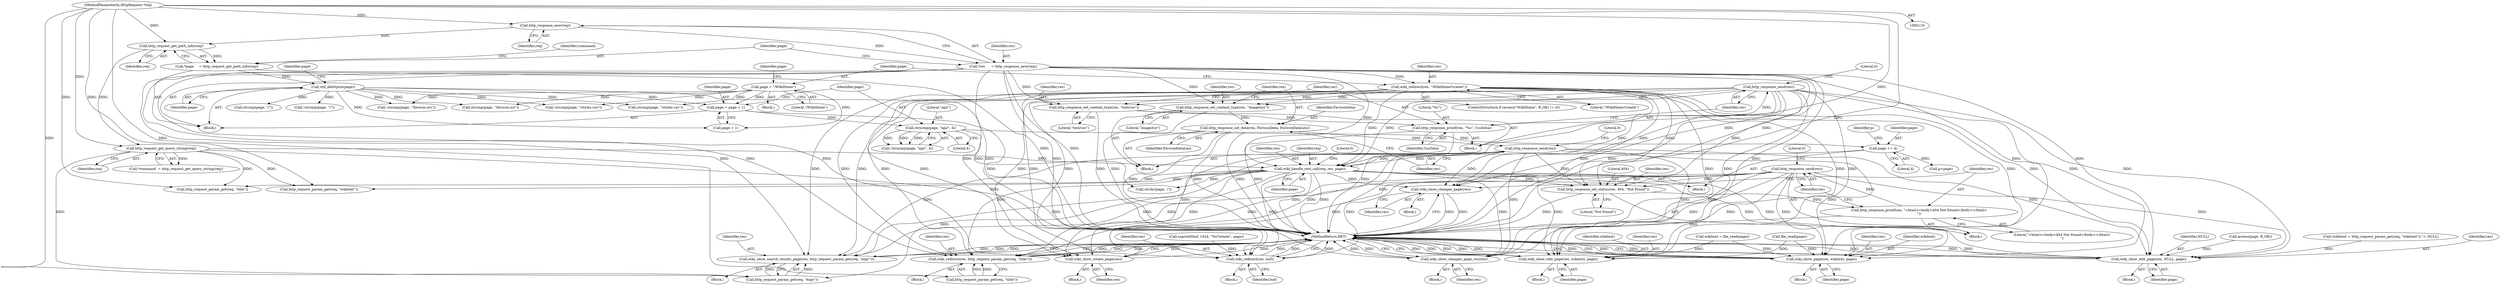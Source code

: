 digraph "0_didiwiki_5e5c796617e1712905dc5462b94bd5e6c08d15ea@API" {
"1000241" [label="(Call,http_response_send(res))"];
"1000238" [label="(Call,http_response_printf(res, \"<html><body>404 Not Found</body></html>\n\"))"];
"1000234" [label="(Call,http_response_set_status(res, 404, \"Not Found\"))"];
"1000223" [label="(Call,wiki_handle_rest_call(req, res, page))"];
"1000126" [label="(Call,http_request_get_query_string(req))"];
"1000121" [label="(Call,http_request_get_path_info(req))"];
"1000116" [label="(Call,http_response_new(req))"];
"1000111" [label="(MethodParameterIn,HttpRequest *req)"];
"1000165" [label="(Call,http_response_send(res))"];
"1000161" [label="(Call,http_response_printf(res, \"%s\", CssData))"];
"1000158" [label="(Call,http_response_set_content_type(res, \"text/css\"))"];
"1000114" [label="(Call,*res      = http_response_new(req))"];
"1000146" [label="(Call,wiki_redirect(res, \"/WikiHome?create\"))"];
"1000182" [label="(Call,http_response_send(res))"];
"1000178" [label="(Call,http_response_set_data(res, FaviconData, FaviconDataLen))"];
"1000175" [label="(Call,http_response_set_content_type(res, \"image/ico\"))"];
"1000199" [label="(Call,page += 4)"];
"1000193" [label="(Call,strncmp(page, \"api/\", 4))"];
"1000186" [label="(Call,page = page + 1)"];
"1000149" [label="(Call,page = \"/WikiHome\")"];
"1000132" [label="(Call,util_dehttpize(page))"];
"1000119" [label="(Call,*page     = http_request_get_path_info(req))"];
"1000251" [label="(Call,wiki_show_changes_page(res))"];
"1000260" [label="(Call,wiki_show_changes_page_rss(res))"];
"1000269" [label="(Call,wiki_show_search_results_page(res, http_request_param_get(req, \"expr\")))"];
"1000290" [label="(Call,wiki_redirect(res, http_request_param_get(req, \"title\")))"];
"1000297" [label="(Call,wiki_show_create_page(res))"];
"1000330" [label="(Call,wiki_show_edit_page(res, wikitext, page))"];
"1000336" [label="(Call,wiki_show_page(res, wikitext, page))"];
"1000348" [label="(Call,wiki_show_edit_page(res, NULL, page))"];
"1000360" [label="(Call,wiki_redirect(res, buf))"];
"1000183" [label="(Identifier,res)"];
"1000179" [label="(Identifier,res)"];
"1000168" [label="(Literal,0)"];
"1000223" [label="(Call,wiki_handle_rest_call(req, res, page))"];
"1000159" [label="(Identifier,res)"];
"1000137" [label="(Identifier,page)"];
"1000296" [label="(Block,)"];
"1000150" [label="(Identifier,page)"];
"1000302" [label="(Call,(wikitext = http_request_param_get(req, \"wikitext\")) != NULL)"];
"1000140" [label="(ControlStructure,if (access(\"WikiHome\", R_OK) != 0))"];
"1000162" [label="(Identifier,res)"];
"1000244" [label="(Literal,0)"];
"1000187" [label="(Identifier,page)"];
"1000196" [label="(Literal,4)"];
"1000230" [label="(Call,strchr(page, '/'))"];
"1000330" [label="(Call,wiki_show_edit_page(res, wikitext, page))"];
"1000185" [label="(Literal,0)"];
"1000351" [label="(Identifier,page)"];
"1000157" [label="(Block,)"];
"1000139" [label="(Block,)"];
"1000147" [label="(Identifier,res)"];
"1000348" [label="(Call,wiki_show_edit_page(res, NULL, page))"];
"1000178" [label="(Call,http_response_set_data(res, FaviconData, FaviconDataLen))"];
"1000335" [label="(Block,)"];
"1000268" [label="(Block,)"];
"1000199" [label="(Call,page += 4)"];
"1000193" [label="(Call,strncmp(page, \"api/\", 4))"];
"1000226" [label="(Identifier,page)"];
"1000242" [label="(Identifier,res)"];
"1000117" [label="(Identifier,req)"];
"1000285" [label="(Call,http_request_param_get(req, \"title\"))"];
"1000298" [label="(Identifier,res)"];
"1000175" [label="(Call,http_response_set_content_type(res, \"image/ico\"))"];
"1000120" [label="(Identifier,page)"];
"1000337" [label="(Identifier,res)"];
"1000194" [label="(Identifier,page)"];
"1000163" [label="(Literal,\"%s\")"];
"1000171" [label="(Call,strcmp(page, \"/favicon.ico\"))"];
"1000320" [label="(Call,wikitext = file_read(page))"];
"1000181" [label="(Identifier,FaviconDataLen)"];
"1000322" [label="(Call,file_read(page))"];
"1000259" [label="(Block,)"];
"1000126" [label="(Call,http_request_get_query_string(req))"];
"1000339" [label="(Identifier,page)"];
"1000234" [label="(Call,http_response_set_status(res, 404, \"Not Found\"))"];
"1000250" [label="(Block,)"];
"1000271" [label="(Call,http_request_param_get(req, \"expr\"))"];
"1000192" [label="(Call,!strncmp(page, \"api/\", 4))"];
"1000305" [label="(Call,http_request_param_get(req, \"wikitext\"))"];
"1000225" [label="(Identifier,res)"];
"1000186" [label="(Call,page = page + 1)"];
"1000292" [label="(Call,http_request_param_get(req, \"title\"))"];
"1000119" [label="(Call,*page     = http_request_get_path_info(req))"];
"1000349" [label="(Identifier,res)"];
"1000241" [label="(Call,http_response_send(res))"];
"1000350" [label="(Identifier,NULL)"];
"1000236" [label="(Literal,404)"];
"1000148" [label="(Literal,\"/WikiHome?create\")"];
"1000270" [label="(Identifier,res)"];
"1000353" [label="(Block,)"];
"1000261" [label="(Identifier,res)"];
"1000269" [label="(Call,wiki_show_search_results_page(res, http_request_param_get(req, \"expr\")))"];
"1000362" [label="(Identifier,buf)"];
"1000233" [label="(Block,)"];
"1000151" [label="(Literal,\"/WikiHome\")"];
"1000237" [label="(Literal,\"Not Found\")"];
"1000201" [label="(Literal,4)"];
"1000336" [label="(Call,wiki_show_page(res, wikitext, page))"];
"1000136" [label="(Call,strcmp(page, \"/\"))"];
"1000132" [label="(Call,util_dehttpize(page))"];
"1000333" [label="(Identifier,page)"];
"1000166" [label="(Identifier,res)"];
"1000135" [label="(Call,!strcmp(page, \"/\"))"];
"1000240" [label="(Literal,\"<html><body>404 Not Found</body></html>\n\")"];
"1000114" [label="(Call,*res      = http_response_new(req))"];
"1000154" [label="(Call,strcmp(page, \"/styles.css\"))"];
"1000177" [label="(Literal,\"image/ico\")"];
"1000122" [label="(Identifier,req)"];
"1000347" [label="(Block,)"];
"1000363" [label="(MethodReturn,RET)"];
"1000133" [label="(Identifier,page)"];
"1000290" [label="(Call,wiki_redirect(res, http_request_param_get(req, \"title\")))"];
"1000238" [label="(Call,http_response_printf(res, \"<html><body>404 Not Found</body></html>\n\"))"];
"1000170" [label="(Call,!strcmp(page, \"/favicon.ico\"))"];
"1000164" [label="(Identifier,CssData)"];
"1000180" [label="(Identifier,FaviconData)"];
"1000297" [label="(Call,wiki_show_create_page(res))"];
"1000112" [label="(Block,)"];
"1000146" [label="(Call,wiki_redirect(res, \"/WikiHome?create\"))"];
"1000116" [label="(Call,http_response_new(req))"];
"1000161" [label="(Call,http_response_printf(res, \"%s\", CssData))"];
"1000360" [label="(Call,wiki_redirect(res, buf))"];
"1000204" [label="(Identifier,p)"];
"1000361" [label="(Identifier,res)"];
"1000235" [label="(Identifier,res)"];
"1000289" [label="(Block,)"];
"1000315" [label="(Call,access(page, R_OK))"];
"1000111" [label="(MethodParameterIn,HttpRequest *req)"];
"1000203" [label="(Call,p=page)"];
"1000155" [label="(Identifier,page)"];
"1000332" [label="(Identifier,wikitext)"];
"1000251" [label="(Call,wiki_show_changes_page(res))"];
"1000153" [label="(Call,!strcmp(page, \"/styles.css\"))"];
"1000174" [label="(Block,)"];
"1000224" [label="(Identifier,req)"];
"1000115" [label="(Identifier,res)"];
"1000125" [label="(Identifier,command)"];
"1000121" [label="(Call,http_request_get_path_info(req))"];
"1000239" [label="(Identifier,res)"];
"1000160" [label="(Literal,\"text/css\")"];
"1000176" [label="(Identifier,res)"];
"1000127" [label="(Identifier,req)"];
"1000165" [label="(Call,http_response_send(res))"];
"1000195" [label="(Literal,\"api/\")"];
"1000329" [label="(Block,)"];
"1000188" [label="(Call,page + 1)"];
"1000158" [label="(Call,http_response_set_content_type(res, \"text/css\"))"];
"1000200" [label="(Identifier,page)"];
"1000355" [label="(Call,snprintf(buf, 1024, \"%s?create\", page))"];
"1000228" [label="(Literal,0)"];
"1000338" [label="(Identifier,wikitext)"];
"1000149" [label="(Call,page = \"/WikiHome\")"];
"1000331" [label="(Identifier,res)"];
"1000252" [label="(Identifier,res)"];
"1000291" [label="(Identifier,res)"];
"1000260" [label="(Call,wiki_show_changes_page_rss(res))"];
"1000197" [label="(Block,)"];
"1000182" [label="(Call,http_response_send(res))"];
"1000124" [label="(Call,*command  = http_request_get_query_string(req))"];
"1000241" -> "1000233"  [label="AST: "];
"1000241" -> "1000242"  [label="CFG: "];
"1000242" -> "1000241"  [label="AST: "];
"1000244" -> "1000241"  [label="CFG: "];
"1000241" -> "1000363"  [label="DDG: "];
"1000238" -> "1000241"  [label="DDG: "];
"1000241" -> "1000251"  [label="DDG: "];
"1000241" -> "1000260"  [label="DDG: "];
"1000241" -> "1000269"  [label="DDG: "];
"1000241" -> "1000290"  [label="DDG: "];
"1000241" -> "1000297"  [label="DDG: "];
"1000241" -> "1000330"  [label="DDG: "];
"1000241" -> "1000336"  [label="DDG: "];
"1000241" -> "1000348"  [label="DDG: "];
"1000241" -> "1000360"  [label="DDG: "];
"1000238" -> "1000233"  [label="AST: "];
"1000238" -> "1000240"  [label="CFG: "];
"1000239" -> "1000238"  [label="AST: "];
"1000240" -> "1000238"  [label="AST: "];
"1000242" -> "1000238"  [label="CFG: "];
"1000238" -> "1000363"  [label="DDG: "];
"1000234" -> "1000238"  [label="DDG: "];
"1000234" -> "1000233"  [label="AST: "];
"1000234" -> "1000237"  [label="CFG: "];
"1000235" -> "1000234"  [label="AST: "];
"1000236" -> "1000234"  [label="AST: "];
"1000237" -> "1000234"  [label="AST: "];
"1000239" -> "1000234"  [label="CFG: "];
"1000234" -> "1000363"  [label="DDG: "];
"1000223" -> "1000234"  [label="DDG: "];
"1000165" -> "1000234"  [label="DDG: "];
"1000114" -> "1000234"  [label="DDG: "];
"1000146" -> "1000234"  [label="DDG: "];
"1000182" -> "1000234"  [label="DDG: "];
"1000223" -> "1000197"  [label="AST: "];
"1000223" -> "1000226"  [label="CFG: "];
"1000224" -> "1000223"  [label="AST: "];
"1000225" -> "1000223"  [label="AST: "];
"1000226" -> "1000223"  [label="AST: "];
"1000228" -> "1000223"  [label="CFG: "];
"1000223" -> "1000363"  [label="DDG: "];
"1000223" -> "1000363"  [label="DDG: "];
"1000126" -> "1000223"  [label="DDG: "];
"1000111" -> "1000223"  [label="DDG: "];
"1000165" -> "1000223"  [label="DDG: "];
"1000114" -> "1000223"  [label="DDG: "];
"1000146" -> "1000223"  [label="DDG: "];
"1000182" -> "1000223"  [label="DDG: "];
"1000199" -> "1000223"  [label="DDG: "];
"1000223" -> "1000230"  [label="DDG: "];
"1000223" -> "1000251"  [label="DDG: "];
"1000223" -> "1000260"  [label="DDG: "];
"1000223" -> "1000269"  [label="DDG: "];
"1000223" -> "1000271"  [label="DDG: "];
"1000223" -> "1000285"  [label="DDG: "];
"1000223" -> "1000290"  [label="DDG: "];
"1000223" -> "1000297"  [label="DDG: "];
"1000223" -> "1000305"  [label="DDG: "];
"1000223" -> "1000330"  [label="DDG: "];
"1000223" -> "1000336"  [label="DDG: "];
"1000223" -> "1000348"  [label="DDG: "];
"1000223" -> "1000360"  [label="DDG: "];
"1000126" -> "1000124"  [label="AST: "];
"1000126" -> "1000127"  [label="CFG: "];
"1000127" -> "1000126"  [label="AST: "];
"1000124" -> "1000126"  [label="CFG: "];
"1000126" -> "1000363"  [label="DDG: "];
"1000126" -> "1000124"  [label="DDG: "];
"1000121" -> "1000126"  [label="DDG: "];
"1000111" -> "1000126"  [label="DDG: "];
"1000126" -> "1000271"  [label="DDG: "];
"1000126" -> "1000285"  [label="DDG: "];
"1000126" -> "1000305"  [label="DDG: "];
"1000121" -> "1000119"  [label="AST: "];
"1000121" -> "1000122"  [label="CFG: "];
"1000122" -> "1000121"  [label="AST: "];
"1000119" -> "1000121"  [label="CFG: "];
"1000121" -> "1000119"  [label="DDG: "];
"1000116" -> "1000121"  [label="DDG: "];
"1000111" -> "1000121"  [label="DDG: "];
"1000116" -> "1000114"  [label="AST: "];
"1000116" -> "1000117"  [label="CFG: "];
"1000117" -> "1000116"  [label="AST: "];
"1000114" -> "1000116"  [label="CFG: "];
"1000116" -> "1000114"  [label="DDG: "];
"1000111" -> "1000116"  [label="DDG: "];
"1000111" -> "1000110"  [label="AST: "];
"1000111" -> "1000363"  [label="DDG: "];
"1000111" -> "1000271"  [label="DDG: "];
"1000111" -> "1000285"  [label="DDG: "];
"1000111" -> "1000292"  [label="DDG: "];
"1000111" -> "1000305"  [label="DDG: "];
"1000165" -> "1000157"  [label="AST: "];
"1000165" -> "1000166"  [label="CFG: "];
"1000166" -> "1000165"  [label="AST: "];
"1000168" -> "1000165"  [label="CFG: "];
"1000165" -> "1000363"  [label="DDG: "];
"1000161" -> "1000165"  [label="DDG: "];
"1000165" -> "1000175"  [label="DDG: "];
"1000165" -> "1000251"  [label="DDG: "];
"1000165" -> "1000260"  [label="DDG: "];
"1000165" -> "1000269"  [label="DDG: "];
"1000165" -> "1000290"  [label="DDG: "];
"1000165" -> "1000297"  [label="DDG: "];
"1000165" -> "1000330"  [label="DDG: "];
"1000165" -> "1000336"  [label="DDG: "];
"1000165" -> "1000348"  [label="DDG: "];
"1000165" -> "1000360"  [label="DDG: "];
"1000161" -> "1000157"  [label="AST: "];
"1000161" -> "1000164"  [label="CFG: "];
"1000162" -> "1000161"  [label="AST: "];
"1000163" -> "1000161"  [label="AST: "];
"1000164" -> "1000161"  [label="AST: "];
"1000166" -> "1000161"  [label="CFG: "];
"1000161" -> "1000363"  [label="DDG: "];
"1000161" -> "1000363"  [label="DDG: "];
"1000158" -> "1000161"  [label="DDG: "];
"1000158" -> "1000157"  [label="AST: "];
"1000158" -> "1000160"  [label="CFG: "];
"1000159" -> "1000158"  [label="AST: "];
"1000160" -> "1000158"  [label="AST: "];
"1000162" -> "1000158"  [label="CFG: "];
"1000158" -> "1000363"  [label="DDG: "];
"1000114" -> "1000158"  [label="DDG: "];
"1000146" -> "1000158"  [label="DDG: "];
"1000114" -> "1000112"  [label="AST: "];
"1000115" -> "1000114"  [label="AST: "];
"1000120" -> "1000114"  [label="CFG: "];
"1000114" -> "1000363"  [label="DDG: "];
"1000114" -> "1000146"  [label="DDG: "];
"1000114" -> "1000175"  [label="DDG: "];
"1000114" -> "1000251"  [label="DDG: "];
"1000114" -> "1000260"  [label="DDG: "];
"1000114" -> "1000269"  [label="DDG: "];
"1000114" -> "1000290"  [label="DDG: "];
"1000114" -> "1000297"  [label="DDG: "];
"1000114" -> "1000330"  [label="DDG: "];
"1000114" -> "1000336"  [label="DDG: "];
"1000114" -> "1000348"  [label="DDG: "];
"1000114" -> "1000360"  [label="DDG: "];
"1000146" -> "1000140"  [label="AST: "];
"1000146" -> "1000148"  [label="CFG: "];
"1000147" -> "1000146"  [label="AST: "];
"1000148" -> "1000146"  [label="AST: "];
"1000150" -> "1000146"  [label="CFG: "];
"1000146" -> "1000363"  [label="DDG: "];
"1000146" -> "1000175"  [label="DDG: "];
"1000146" -> "1000251"  [label="DDG: "];
"1000146" -> "1000260"  [label="DDG: "];
"1000146" -> "1000269"  [label="DDG: "];
"1000146" -> "1000290"  [label="DDG: "];
"1000146" -> "1000297"  [label="DDG: "];
"1000146" -> "1000330"  [label="DDG: "];
"1000146" -> "1000336"  [label="DDG: "];
"1000146" -> "1000348"  [label="DDG: "];
"1000146" -> "1000360"  [label="DDG: "];
"1000182" -> "1000174"  [label="AST: "];
"1000182" -> "1000183"  [label="CFG: "];
"1000183" -> "1000182"  [label="AST: "];
"1000185" -> "1000182"  [label="CFG: "];
"1000182" -> "1000363"  [label="DDG: "];
"1000178" -> "1000182"  [label="DDG: "];
"1000182" -> "1000251"  [label="DDG: "];
"1000182" -> "1000260"  [label="DDG: "];
"1000182" -> "1000269"  [label="DDG: "];
"1000182" -> "1000290"  [label="DDG: "];
"1000182" -> "1000297"  [label="DDG: "];
"1000182" -> "1000330"  [label="DDG: "];
"1000182" -> "1000336"  [label="DDG: "];
"1000182" -> "1000348"  [label="DDG: "];
"1000182" -> "1000360"  [label="DDG: "];
"1000178" -> "1000174"  [label="AST: "];
"1000178" -> "1000181"  [label="CFG: "];
"1000179" -> "1000178"  [label="AST: "];
"1000180" -> "1000178"  [label="AST: "];
"1000181" -> "1000178"  [label="AST: "];
"1000183" -> "1000178"  [label="CFG: "];
"1000178" -> "1000363"  [label="DDG: "];
"1000178" -> "1000363"  [label="DDG: "];
"1000178" -> "1000363"  [label="DDG: "];
"1000175" -> "1000178"  [label="DDG: "];
"1000175" -> "1000174"  [label="AST: "];
"1000175" -> "1000177"  [label="CFG: "];
"1000176" -> "1000175"  [label="AST: "];
"1000177" -> "1000175"  [label="AST: "];
"1000179" -> "1000175"  [label="CFG: "];
"1000175" -> "1000363"  [label="DDG: "];
"1000199" -> "1000197"  [label="AST: "];
"1000199" -> "1000201"  [label="CFG: "];
"1000200" -> "1000199"  [label="AST: "];
"1000201" -> "1000199"  [label="AST: "];
"1000204" -> "1000199"  [label="CFG: "];
"1000193" -> "1000199"  [label="DDG: "];
"1000199" -> "1000203"  [label="DDG: "];
"1000193" -> "1000192"  [label="AST: "];
"1000193" -> "1000196"  [label="CFG: "];
"1000194" -> "1000193"  [label="AST: "];
"1000195" -> "1000193"  [label="AST: "];
"1000196" -> "1000193"  [label="AST: "];
"1000192" -> "1000193"  [label="CFG: "];
"1000193" -> "1000192"  [label="DDG: "];
"1000193" -> "1000192"  [label="DDG: "];
"1000193" -> "1000192"  [label="DDG: "];
"1000186" -> "1000193"  [label="DDG: "];
"1000193" -> "1000230"  [label="DDG: "];
"1000186" -> "1000112"  [label="AST: "];
"1000186" -> "1000188"  [label="CFG: "];
"1000187" -> "1000186"  [label="AST: "];
"1000188" -> "1000186"  [label="AST: "];
"1000194" -> "1000186"  [label="CFG: "];
"1000186" -> "1000363"  [label="DDG: "];
"1000149" -> "1000186"  [label="DDG: "];
"1000132" -> "1000186"  [label="DDG: "];
"1000149" -> "1000139"  [label="AST: "];
"1000149" -> "1000151"  [label="CFG: "];
"1000150" -> "1000149"  [label="AST: "];
"1000151" -> "1000149"  [label="AST: "];
"1000155" -> "1000149"  [label="CFG: "];
"1000149" -> "1000153"  [label="DDG: "];
"1000149" -> "1000154"  [label="DDG: "];
"1000149" -> "1000170"  [label="DDG: "];
"1000149" -> "1000171"  [label="DDG: "];
"1000149" -> "1000188"  [label="DDG: "];
"1000132" -> "1000112"  [label="AST: "];
"1000132" -> "1000133"  [label="CFG: "];
"1000133" -> "1000132"  [label="AST: "];
"1000137" -> "1000132"  [label="CFG: "];
"1000132" -> "1000363"  [label="DDG: "];
"1000119" -> "1000132"  [label="DDG: "];
"1000132" -> "1000135"  [label="DDG: "];
"1000132" -> "1000136"  [label="DDG: "];
"1000132" -> "1000153"  [label="DDG: "];
"1000132" -> "1000154"  [label="DDG: "];
"1000132" -> "1000170"  [label="DDG: "];
"1000132" -> "1000171"  [label="DDG: "];
"1000132" -> "1000188"  [label="DDG: "];
"1000119" -> "1000112"  [label="AST: "];
"1000120" -> "1000119"  [label="AST: "];
"1000125" -> "1000119"  [label="CFG: "];
"1000119" -> "1000363"  [label="DDG: "];
"1000251" -> "1000250"  [label="AST: "];
"1000251" -> "1000252"  [label="CFG: "];
"1000252" -> "1000251"  [label="AST: "];
"1000363" -> "1000251"  [label="CFG: "];
"1000251" -> "1000363"  [label="DDG: "];
"1000251" -> "1000363"  [label="DDG: "];
"1000260" -> "1000259"  [label="AST: "];
"1000260" -> "1000261"  [label="CFG: "];
"1000261" -> "1000260"  [label="AST: "];
"1000363" -> "1000260"  [label="CFG: "];
"1000260" -> "1000363"  [label="DDG: "];
"1000260" -> "1000363"  [label="DDG: "];
"1000269" -> "1000268"  [label="AST: "];
"1000269" -> "1000271"  [label="CFG: "];
"1000270" -> "1000269"  [label="AST: "];
"1000271" -> "1000269"  [label="AST: "];
"1000363" -> "1000269"  [label="CFG: "];
"1000269" -> "1000363"  [label="DDG: "];
"1000269" -> "1000363"  [label="DDG: "];
"1000269" -> "1000363"  [label="DDG: "];
"1000271" -> "1000269"  [label="DDG: "];
"1000271" -> "1000269"  [label="DDG: "];
"1000290" -> "1000289"  [label="AST: "];
"1000290" -> "1000292"  [label="CFG: "];
"1000291" -> "1000290"  [label="AST: "];
"1000292" -> "1000290"  [label="AST: "];
"1000363" -> "1000290"  [label="CFG: "];
"1000290" -> "1000363"  [label="DDG: "];
"1000290" -> "1000363"  [label="DDG: "];
"1000290" -> "1000363"  [label="DDG: "];
"1000292" -> "1000290"  [label="DDG: "];
"1000292" -> "1000290"  [label="DDG: "];
"1000297" -> "1000296"  [label="AST: "];
"1000297" -> "1000298"  [label="CFG: "];
"1000298" -> "1000297"  [label="AST: "];
"1000363" -> "1000297"  [label="CFG: "];
"1000297" -> "1000363"  [label="DDG: "];
"1000297" -> "1000363"  [label="DDG: "];
"1000330" -> "1000329"  [label="AST: "];
"1000330" -> "1000333"  [label="CFG: "];
"1000331" -> "1000330"  [label="AST: "];
"1000332" -> "1000330"  [label="AST: "];
"1000333" -> "1000330"  [label="AST: "];
"1000363" -> "1000330"  [label="CFG: "];
"1000330" -> "1000363"  [label="DDG: "];
"1000330" -> "1000363"  [label="DDG: "];
"1000330" -> "1000363"  [label="DDG: "];
"1000330" -> "1000363"  [label="DDG: "];
"1000320" -> "1000330"  [label="DDG: "];
"1000322" -> "1000330"  [label="DDG: "];
"1000336" -> "1000335"  [label="AST: "];
"1000336" -> "1000339"  [label="CFG: "];
"1000337" -> "1000336"  [label="AST: "];
"1000338" -> "1000336"  [label="AST: "];
"1000339" -> "1000336"  [label="AST: "];
"1000363" -> "1000336"  [label="CFG: "];
"1000336" -> "1000363"  [label="DDG: "];
"1000336" -> "1000363"  [label="DDG: "];
"1000336" -> "1000363"  [label="DDG: "];
"1000336" -> "1000363"  [label="DDG: "];
"1000320" -> "1000336"  [label="DDG: "];
"1000322" -> "1000336"  [label="DDG: "];
"1000348" -> "1000347"  [label="AST: "];
"1000348" -> "1000351"  [label="CFG: "];
"1000349" -> "1000348"  [label="AST: "];
"1000350" -> "1000348"  [label="AST: "];
"1000351" -> "1000348"  [label="AST: "];
"1000363" -> "1000348"  [label="CFG: "];
"1000348" -> "1000363"  [label="DDG: "];
"1000348" -> "1000363"  [label="DDG: "];
"1000348" -> "1000363"  [label="DDG: "];
"1000348" -> "1000363"  [label="DDG: "];
"1000302" -> "1000348"  [label="DDG: "];
"1000315" -> "1000348"  [label="DDG: "];
"1000360" -> "1000353"  [label="AST: "];
"1000360" -> "1000362"  [label="CFG: "];
"1000361" -> "1000360"  [label="AST: "];
"1000362" -> "1000360"  [label="AST: "];
"1000363" -> "1000360"  [label="CFG: "];
"1000360" -> "1000363"  [label="DDG: "];
"1000360" -> "1000363"  [label="DDG: "];
"1000360" -> "1000363"  [label="DDG: "];
"1000355" -> "1000360"  [label="DDG: "];
}
